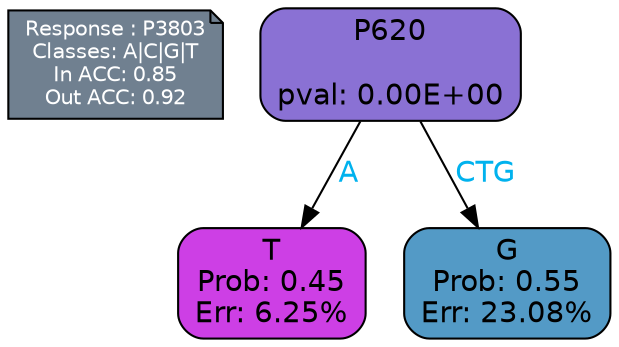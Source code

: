 digraph Tree {
node [shape=box, style="filled, rounded", color="black", fontname=helvetica] ;
graph [ranksep=equally, splines=polylines, bgcolor=transparent, dpi=600] ;
edge [fontname=helvetica] ;
LEGEND [label="Response : P3803
Classes: A|C|G|T
In ACC: 0.85
Out ACC: 0.92
",shape=note,align=left,style=filled,fillcolor="slategray",fontcolor="white",fontsize=10];1 [label="P620

pval: 0.00E+00", fillcolor="#8a71d4"] ;
2 [label="T
Prob: 0.45
Err: 6.25%", fillcolor="#cd3fe5"] ;
3 [label="G
Prob: 0.55
Err: 23.08%", fillcolor="#539ac6"] ;
1 -> 2 [label="A",fontcolor=deepskyblue2] ;
1 -> 3 [label="CTG",fontcolor=deepskyblue2] ;
{rank = same; 2;3;}{rank = same; LEGEND;1;}}